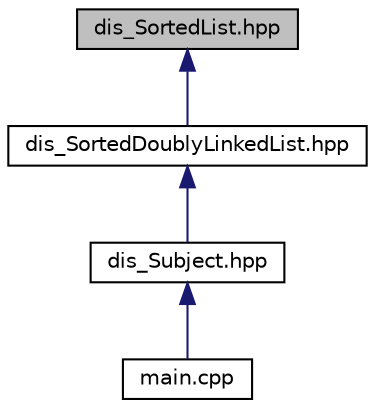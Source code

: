 digraph "dis_SortedList.hpp"
{
  edge [fontname="Helvetica",fontsize="10",labelfontname="Helvetica",labelfontsize="10"];
  node [fontname="Helvetica",fontsize="10",shape=record];
  Node1 [label="dis_SortedList.hpp",height=0.2,width=0.4,color="black", fillcolor="grey75", style="filled", fontcolor="black"];
  Node1 -> Node2 [dir="back",color="midnightblue",fontsize="10",style="solid",fontname="Helvetica"];
  Node2 [label="dis_SortedDoublyLinkedList.hpp",height=0.2,width=0.4,color="black", fillcolor="white", style="filled",URL="$dis__SortedDoublyLinkedList_8hpp.html"];
  Node2 -> Node3 [dir="back",color="midnightblue",fontsize="10",style="solid",fontname="Helvetica"];
  Node3 [label="dis_Subject.hpp",height=0.2,width=0.4,color="black", fillcolor="white", style="filled",URL="$dis__Subject_8hpp.html"];
  Node3 -> Node4 [dir="back",color="midnightblue",fontsize="10",style="solid",fontname="Helvetica"];
  Node4 [label="main.cpp",height=0.2,width=0.4,color="black", fillcolor="white", style="filled",URL="$main_8cpp.html",tooltip="Main file that uses the implemented class Subject. "];
}
